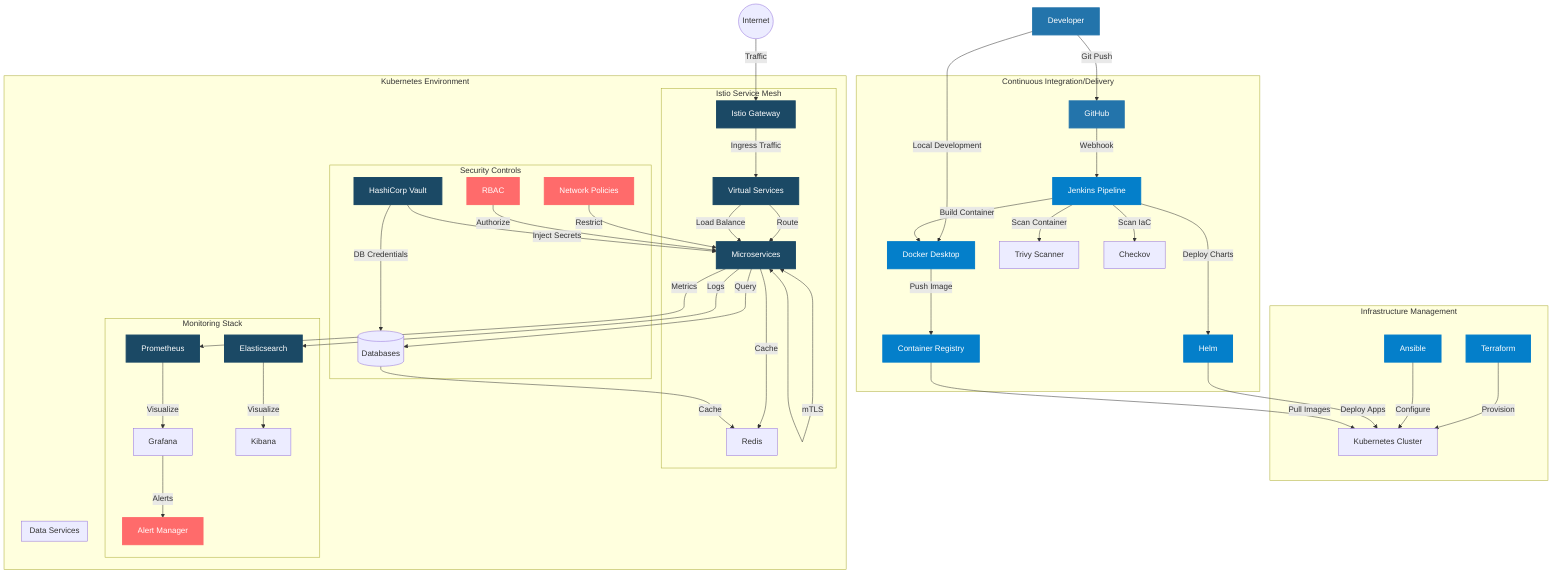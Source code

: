 graph TD
    %% Developer Tools Layer
    Dev[Developer] -->|Git Push| GH[GitHub]
    Dev -->|Local Development| Docker[Docker Desktop]
    
    %% CI/CD Pipeline
    subgraph CICD["Continuous Integration/Delivery"]
        GH -->|Webhook| Jenkins[Jenkins Pipeline]
        Jenkins -->|Build Container| Docker
        Jenkins -->|Scan Container| Trivy[Trivy Scanner]
        Jenkins -->|Scan IaC| Checkov[Checkov]
        Docker -->|Push Image| Registry[Container Registry]
        Jenkins -->|Deploy Charts| Helm[Helm]
    end
    
    %% Infrastructure Provisioning
    subgraph IaC["Infrastructure Management"]
        Terraform -->|Provision| K8S[Kubernetes Cluster]
        Ansible -->|Configure| K8S
        Helm -->|Deploy Apps| K8S
    end
    
    %% Kubernetes Ecosystem
    subgraph K8sEnv["Kubernetes Environment"]
        %% Service Mesh Components
        subgraph Mesh["Istio Service Mesh"]
            Gateway[Istio Gateway] -->|Ingress Traffic| VS[Virtual Services]
            VS -->|Route| Apps[Microservices]
            VS -->|Load Balance| Apps
            Apps -->|Cache| Redis
            Apps <-->|mTLS| Apps
        end
        
        %% Security Components
        subgraph Security["Security Controls"]
            NP[Network Policies] -->|Restrict| Apps
            RBAC[RBAC] -->|Authorize| Apps
            Vault[HashiCorp Vault] -->|Inject Secrets| Apps
            Vault -->|DB Credentials| DB[(Databases)]
        end
        
        %% Observability Stack
        subgraph Observability["Monitoring Stack"]
            Apps -->|Metrics| Prometheus
            Apps -->|Logs| Elastic[Elasticsearch]
            Prometheus -->|Visualize| Grafana
            Elastic -->|Visualize| Kibana
            Grafana -->|Alerts| Alert[Alert Manager]
        end
        
        %% Database Layer
        subgraph DataLayer["Data Services"]
            Apps -->|Query| DB
            DB -->|Cache| Redis
        end
    end
    
    %% External Connections
    Registry -->|Pull Images| K8S
    Internet((Internet)) -->|Traffic| Gateway
    
    %% Styling
    classDef primary fill:#2374AB,stroke:#2374AB,stroke-width:2px,color:#fff
    classDef secondary fill:#047FCA,stroke:#047FCA,stroke-width:2px,color:#fff
    classDef highlight fill:#1B4965,stroke:#1B4965,stroke-width:2px,color:#fff
    classDef critical fill:#FF6B6B,stroke:#FF6B6B,stroke-width:2px,color:#fff
    
    class Dev,GH primary
    class Jenkins,Docker,Registry,Terraform,Helm,Ansible secondary
    class Gateway,VS,Apps,Prometheus,Elastic,Vault highlight
    class Alert,NP,RBAC critical